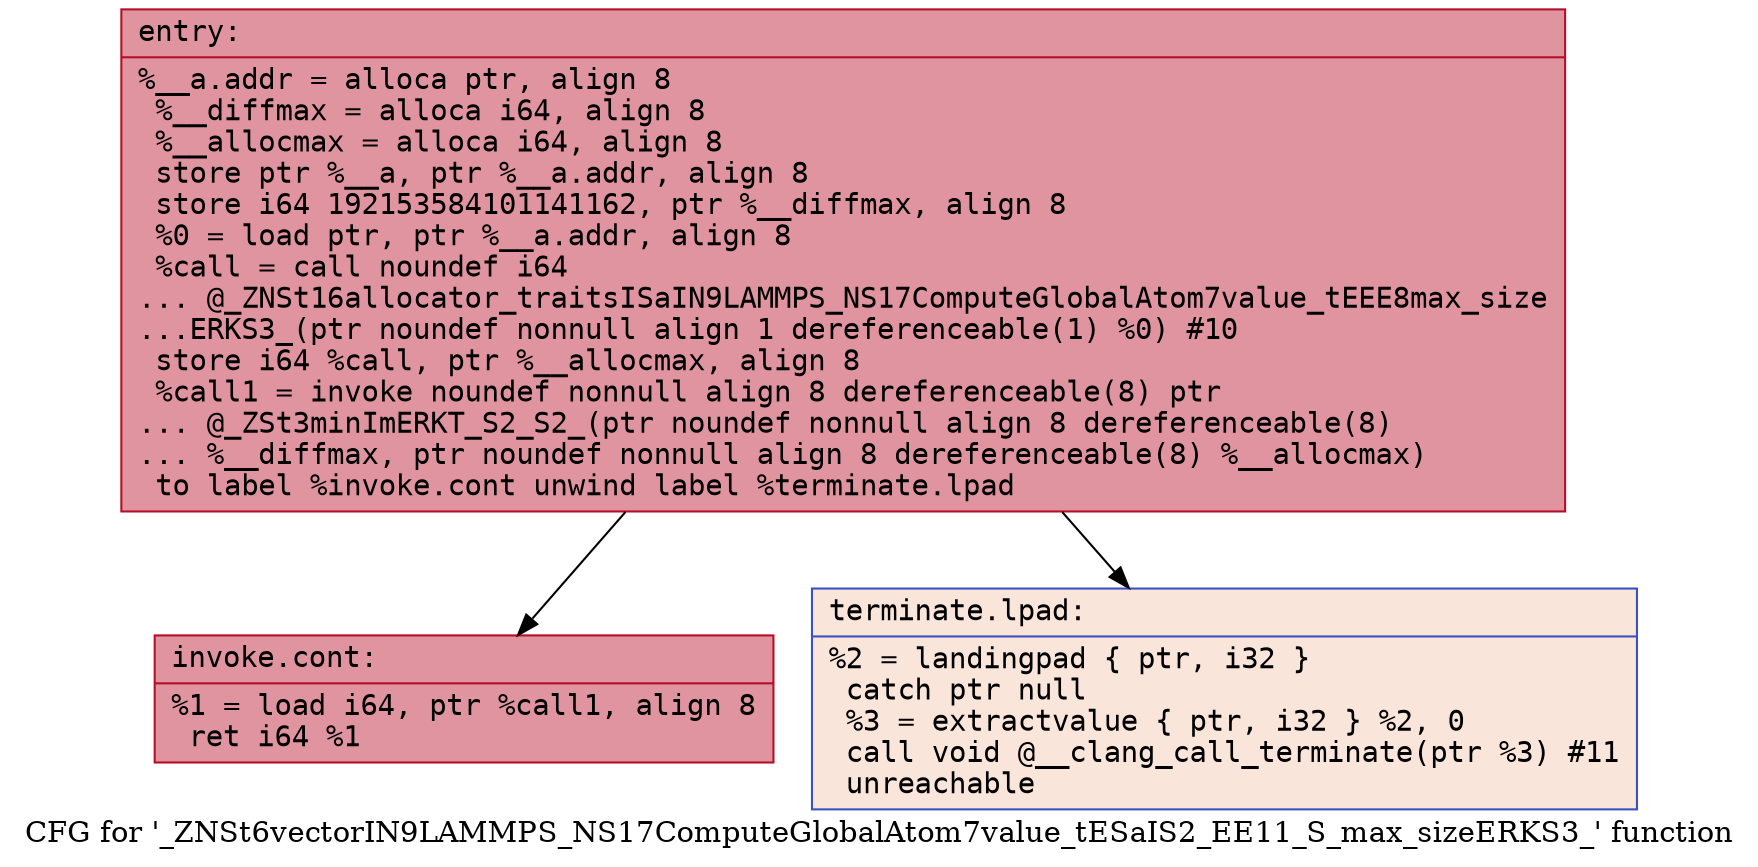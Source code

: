 digraph "CFG for '_ZNSt6vectorIN9LAMMPS_NS17ComputeGlobalAtom7value_tESaIS2_EE11_S_max_sizeERKS3_' function" {
	label="CFG for '_ZNSt6vectorIN9LAMMPS_NS17ComputeGlobalAtom7value_tESaIS2_EE11_S_max_sizeERKS3_' function";

	Node0x56131ec0f000 [shape=record,color="#b70d28ff", style=filled, fillcolor="#b70d2870" fontname="Courier",label="{entry:\l|  %__a.addr = alloca ptr, align 8\l  %__diffmax = alloca i64, align 8\l  %__allocmax = alloca i64, align 8\l  store ptr %__a, ptr %__a.addr, align 8\l  store i64 192153584101141162, ptr %__diffmax, align 8\l  %0 = load ptr, ptr %__a.addr, align 8\l  %call = call noundef i64\l... @_ZNSt16allocator_traitsISaIN9LAMMPS_NS17ComputeGlobalAtom7value_tEEE8max_size\l...ERKS3_(ptr noundef nonnull align 1 dereferenceable(1) %0) #10\l  store i64 %call, ptr %__allocmax, align 8\l  %call1 = invoke noundef nonnull align 8 dereferenceable(8) ptr\l... @_ZSt3minImERKT_S2_S2_(ptr noundef nonnull align 8 dereferenceable(8)\l... %__diffmax, ptr noundef nonnull align 8 dereferenceable(8) %__allocmax)\l          to label %invoke.cont unwind label %terminate.lpad\l}"];
	Node0x56131ec0f000 -> Node0x56131ec0f630[tooltip="entry -> invoke.cont\nProbability 100.00%" ];
	Node0x56131ec0f000 -> Node0x56131ec0f6b0[tooltip="entry -> terminate.lpad\nProbability 0.00%" ];
	Node0x56131ec0f630 [shape=record,color="#b70d28ff", style=filled, fillcolor="#b70d2870" fontname="Courier",label="{invoke.cont:\l|  %1 = load i64, ptr %call1, align 8\l  ret i64 %1\l}"];
	Node0x56131ec0f6b0 [shape=record,color="#3d50c3ff", style=filled, fillcolor="#f4c5ad70" fontname="Courier",label="{terminate.lpad:\l|  %2 = landingpad \{ ptr, i32 \}\l          catch ptr null\l  %3 = extractvalue \{ ptr, i32 \} %2, 0\l  call void @__clang_call_terminate(ptr %3) #11\l  unreachable\l}"];
}
